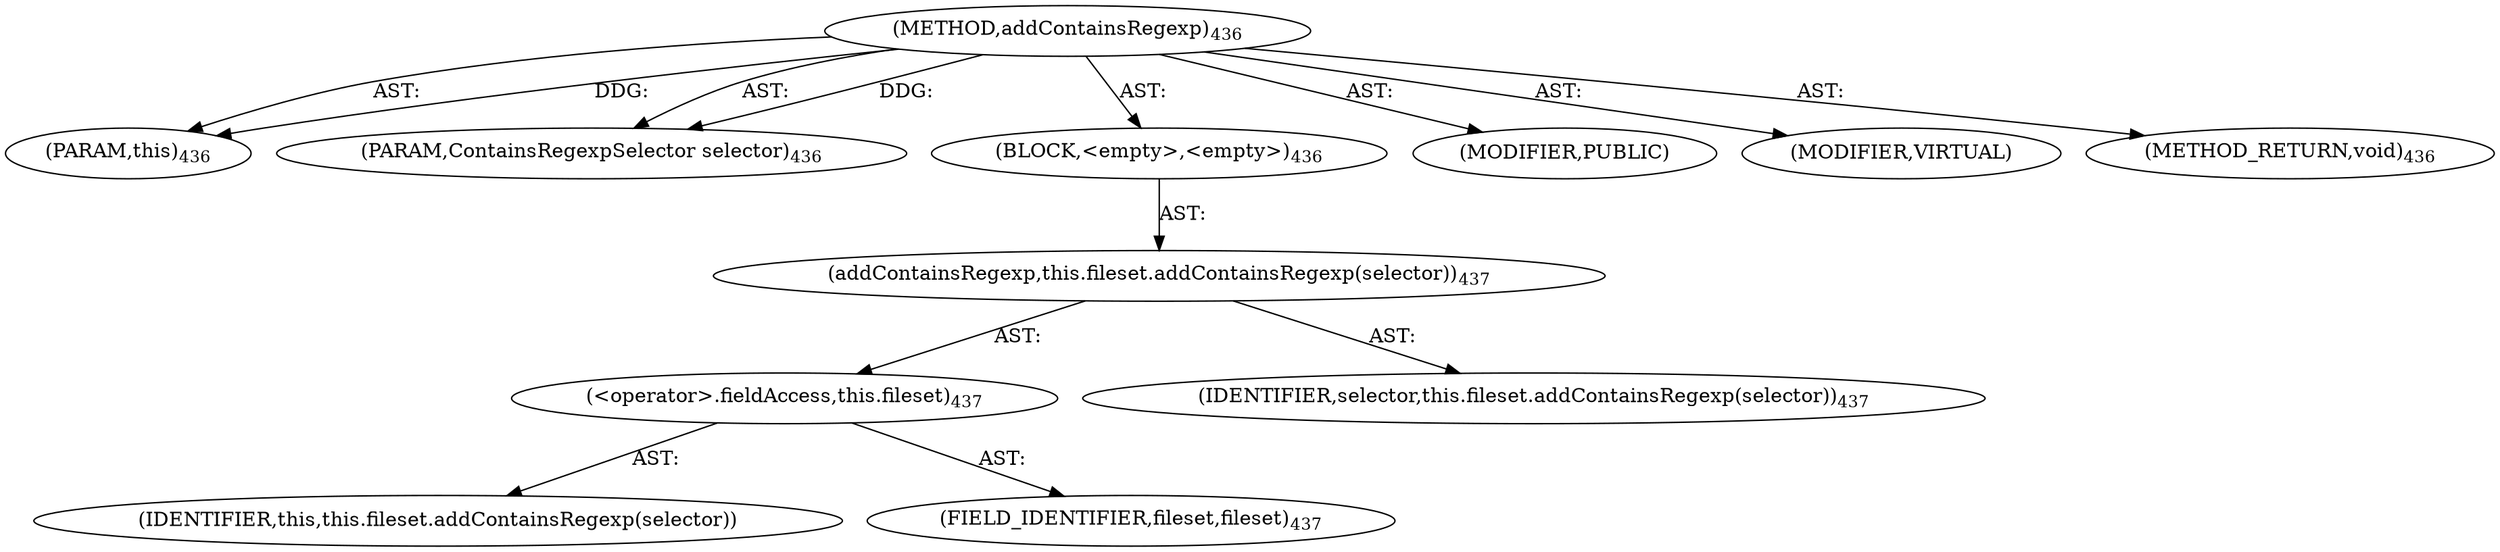 digraph "addContainsRegexp" {  
"111669149731" [label = <(METHOD,addContainsRegexp)<SUB>436</SUB>> ]
"115964117054" [label = <(PARAM,this)<SUB>436</SUB>> ]
"115964117055" [label = <(PARAM,ContainsRegexpSelector selector)<SUB>436</SUB>> ]
"25769803817" [label = <(BLOCK,&lt;empty&gt;,&lt;empty&gt;)<SUB>436</SUB>> ]
"30064771181" [label = <(addContainsRegexp,this.fileset.addContainsRegexp(selector))<SUB>437</SUB>> ]
"30064771182" [label = <(&lt;operator&gt;.fieldAccess,this.fileset)<SUB>437</SUB>> ]
"68719476823" [label = <(IDENTIFIER,this,this.fileset.addContainsRegexp(selector))> ]
"55834574884" [label = <(FIELD_IDENTIFIER,fileset,fileset)<SUB>437</SUB>> ]
"68719476824" [label = <(IDENTIFIER,selector,this.fileset.addContainsRegexp(selector))<SUB>437</SUB>> ]
"133143986247" [label = <(MODIFIER,PUBLIC)> ]
"133143986248" [label = <(MODIFIER,VIRTUAL)> ]
"128849018915" [label = <(METHOD_RETURN,void)<SUB>436</SUB>> ]
  "111669149731" -> "115964117054"  [ label = "AST: "] 
  "111669149731" -> "115964117055"  [ label = "AST: "] 
  "111669149731" -> "25769803817"  [ label = "AST: "] 
  "111669149731" -> "133143986247"  [ label = "AST: "] 
  "111669149731" -> "133143986248"  [ label = "AST: "] 
  "111669149731" -> "128849018915"  [ label = "AST: "] 
  "25769803817" -> "30064771181"  [ label = "AST: "] 
  "30064771181" -> "30064771182"  [ label = "AST: "] 
  "30064771181" -> "68719476824"  [ label = "AST: "] 
  "30064771182" -> "68719476823"  [ label = "AST: "] 
  "30064771182" -> "55834574884"  [ label = "AST: "] 
  "111669149731" -> "115964117054"  [ label = "DDG: "] 
  "111669149731" -> "115964117055"  [ label = "DDG: "] 
}
